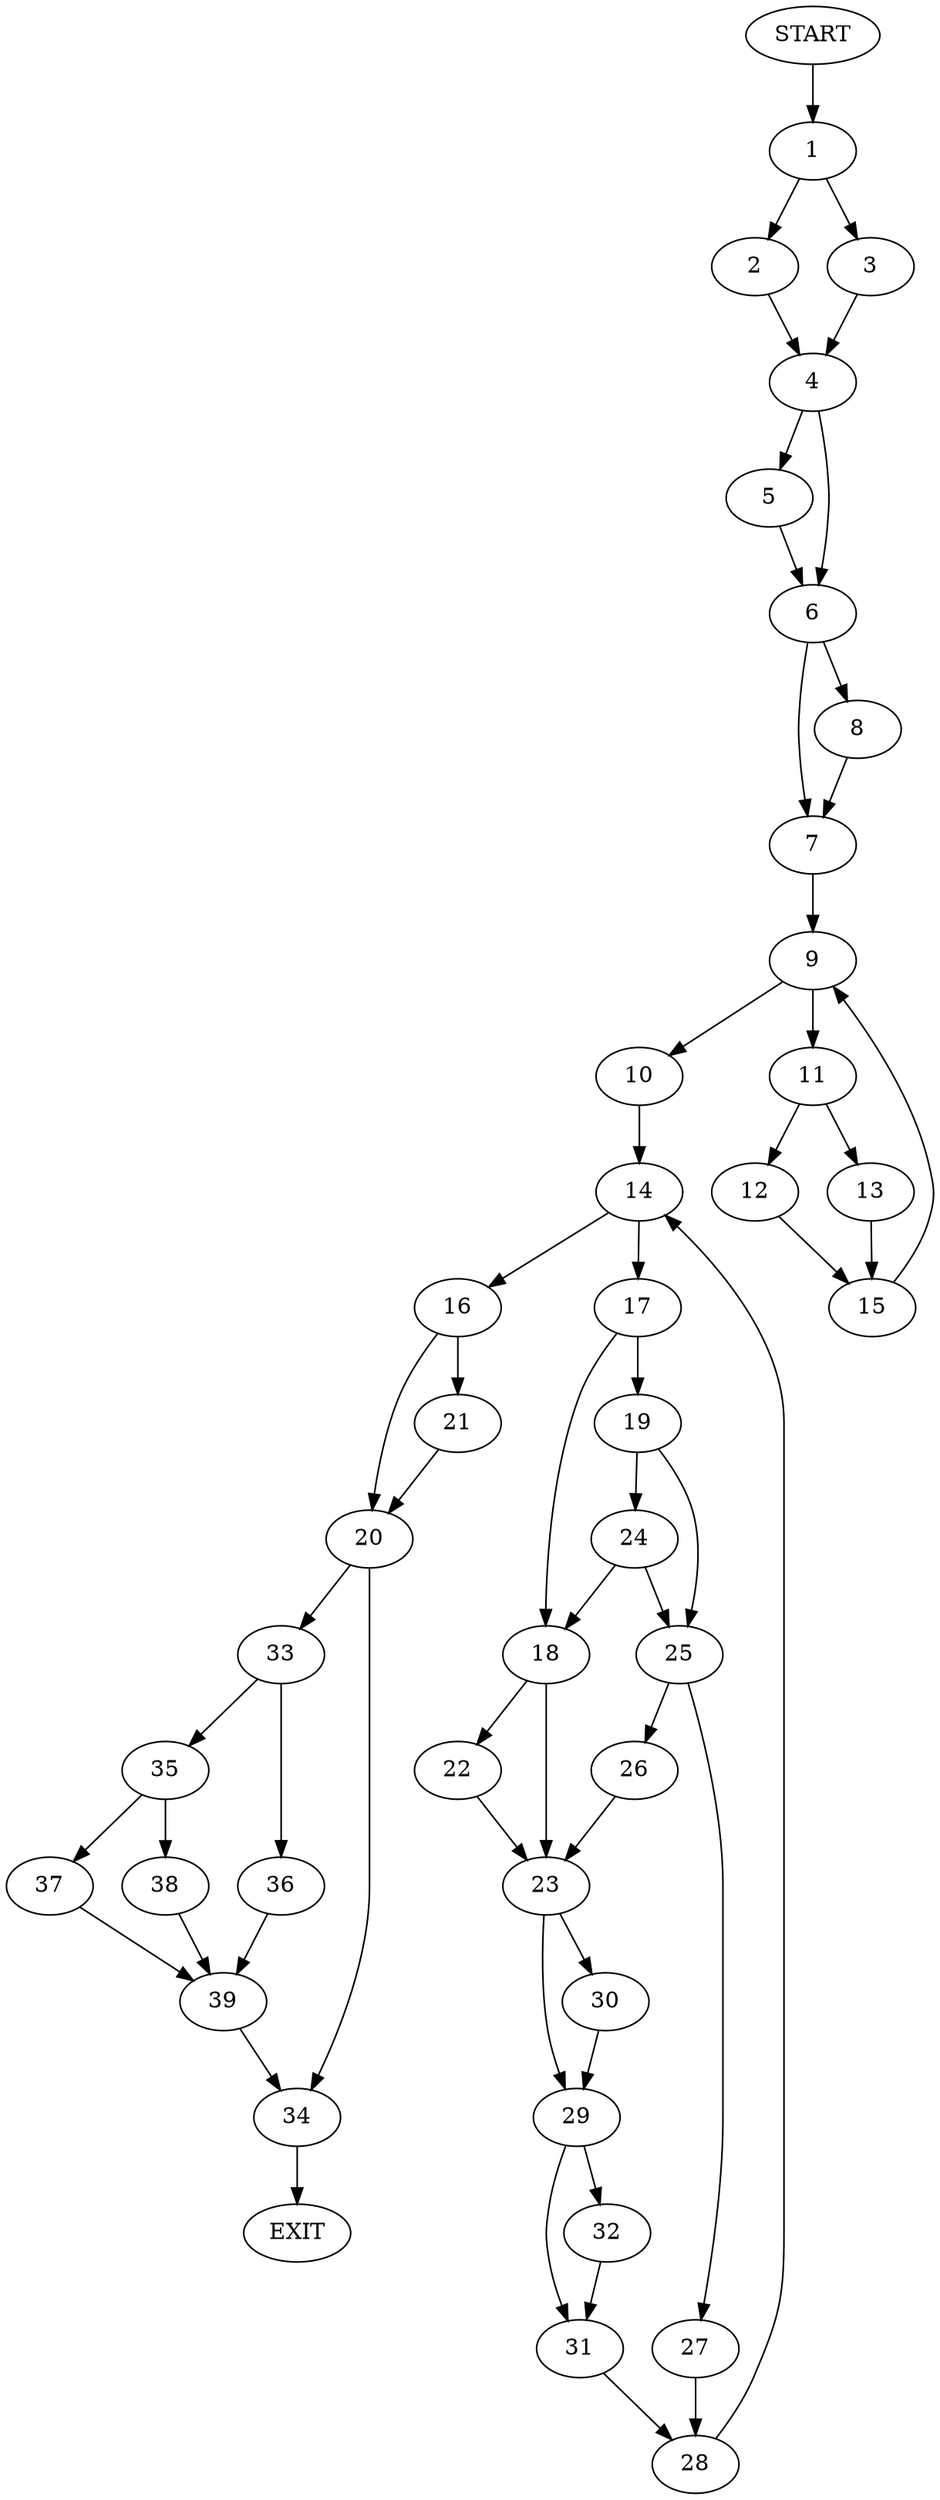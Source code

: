 digraph {
0 [label="START"]
40 [label="EXIT"]
0 -> 1
1 -> 2
1 -> 3
3 -> 4
2 -> 4
4 -> 5
4 -> 6
6 -> 7
6 -> 8
5 -> 6
7 -> 9
8 -> 7
9 -> 10
9 -> 11
11 -> 12
11 -> 13
10 -> 14
13 -> 15
12 -> 15
15 -> 9
14 -> 16
14 -> 17
17 -> 18
17 -> 19
16 -> 20
16 -> 21
18 -> 22
18 -> 23
19 -> 24
19 -> 25
24 -> 25
24 -> 18
25 -> 26
25 -> 27
26 -> 23
27 -> 28
28 -> 14
23 -> 29
23 -> 30
22 -> 23
30 -> 29
29 -> 31
29 -> 32
31 -> 28
32 -> 31
21 -> 20
20 -> 33
20 -> 34
33 -> 35
33 -> 36
34 -> 40
35 -> 37
35 -> 38
36 -> 39
39 -> 34
37 -> 39
38 -> 39
}
